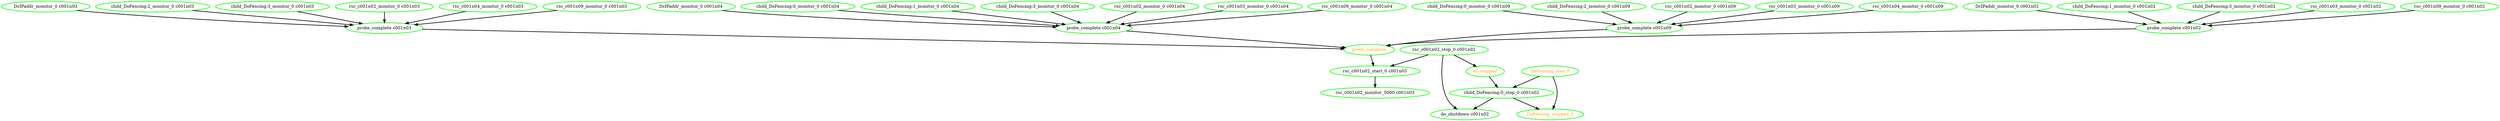  digraph "g" {
"DcIPaddr_monitor_0 c001n02" -> "probe_complete c001n02" [ style = bold]
"DcIPaddr_monitor_0 c001n02" [ style=bold color="green" fontcolor="black" ]
"DcIPaddr_monitor_0 c001n03" -> "probe_complete c001n03" [ style = bold]
"DcIPaddr_monitor_0 c001n03" [ style=bold color="green" fontcolor="black" ]
"DcIPaddr_monitor_0 c001n04" -> "probe_complete c001n04" [ style = bold]
"DcIPaddr_monitor_0 c001n04" [ style=bold color="green" fontcolor="black" ]
"DoFencing_stop_0" -> "DoFencing_stopped_0" [ style = bold]
"DoFencing_stop_0" -> "child_DoFencing:0_stop_0 c001n02" [ style = bold]
"DoFencing_stop_0" [ style=bold color="green" fontcolor="orange" ]
"DoFencing_stopped_0" [ style=bold color="green" fontcolor="orange" ]
"all_stopped" -> "child_DoFencing:0_stop_0 c001n02" [ style = bold]
"all_stopped" [ style=bold color="green" fontcolor="orange" ]
"child_DoFencing:0_monitor_0 c001n04" -> "probe_complete c001n04" [ style = bold]
"child_DoFencing:0_monitor_0 c001n04" [ style=bold color="green" fontcolor="black" ]
"child_DoFencing:0_monitor_0 c001n09" -> "probe_complete c001n09" [ style = bold]
"child_DoFencing:0_monitor_0 c001n09" [ style=bold color="green" fontcolor="black" ]
"child_DoFencing:0_stop_0 c001n02" -> "DoFencing_stopped_0" [ style = bold]
"child_DoFencing:0_stop_0 c001n02" -> "do_shutdown c001n02" [ style = bold]
"child_DoFencing:0_stop_0 c001n02" [ style=bold color="green" fontcolor="black" ]
"child_DoFencing:1_monitor_0 c001n02" -> "probe_complete c001n02" [ style = bold]
"child_DoFencing:1_monitor_0 c001n02" [ style=bold color="green" fontcolor="black" ]
"child_DoFencing:1_monitor_0 c001n04" -> "probe_complete c001n04" [ style = bold]
"child_DoFencing:1_monitor_0 c001n04" [ style=bold color="green" fontcolor="black" ]
"child_DoFencing:2_monitor_0 c001n03" -> "probe_complete c001n03" [ style = bold]
"child_DoFencing:2_monitor_0 c001n03" [ style=bold color="green" fontcolor="black" ]
"child_DoFencing:2_monitor_0 c001n09" -> "probe_complete c001n09" [ style = bold]
"child_DoFencing:2_monitor_0 c001n09" [ style=bold color="green" fontcolor="black" ]
"child_DoFencing:3_monitor_0 c001n02" -> "probe_complete c001n02" [ style = bold]
"child_DoFencing:3_monitor_0 c001n02" [ style=bold color="green" fontcolor="black" ]
"child_DoFencing:3_monitor_0 c001n03" -> "probe_complete c001n03" [ style = bold]
"child_DoFencing:3_monitor_0 c001n03" [ style=bold color="green" fontcolor="black" ]
"child_DoFencing:3_monitor_0 c001n04" -> "probe_complete c001n04" [ style = bold]
"child_DoFencing:3_monitor_0 c001n04" [ style=bold color="green" fontcolor="black" ]
"do_shutdown c001n02" [ style=bold color="green" fontcolor="black" ]
"probe_complete c001n02" -> "probe_complete" [ style = bold]
"probe_complete c001n02" [ style=bold color="green" fontcolor="black" ]
"probe_complete c001n03" -> "probe_complete" [ style = bold]
"probe_complete c001n03" [ style=bold color="green" fontcolor="black" ]
"probe_complete c001n04" -> "probe_complete" [ style = bold]
"probe_complete c001n04" [ style=bold color="green" fontcolor="black" ]
"probe_complete c001n09" -> "probe_complete" [ style = bold]
"probe_complete c001n09" [ style=bold color="green" fontcolor="black" ]
"probe_complete" -> "rsc_c001n02_start_0 c001n03" [ style = bold]
"probe_complete" [ style=bold color="green" fontcolor="orange" ]
"rsc_c001n02_monitor_0 c001n03" -> "probe_complete c001n03" [ style = bold]
"rsc_c001n02_monitor_0 c001n03" [ style=bold color="green" fontcolor="black" ]
"rsc_c001n02_monitor_0 c001n04" -> "probe_complete c001n04" [ style = bold]
"rsc_c001n02_monitor_0 c001n04" [ style=bold color="green" fontcolor="black" ]
"rsc_c001n02_monitor_0 c001n09" -> "probe_complete c001n09" [ style = bold]
"rsc_c001n02_monitor_0 c001n09" [ style=bold color="green" fontcolor="black" ]
"rsc_c001n02_monitor_5000 c001n03" [ style=bold color="green" fontcolor="black" ]
"rsc_c001n02_start_0 c001n03" -> "rsc_c001n02_monitor_5000 c001n03" [ style = bold]
"rsc_c001n02_start_0 c001n03" [ style=bold color="green" fontcolor="black" ]
"rsc_c001n02_stop_0 c001n02" -> "all_stopped" [ style = bold]
"rsc_c001n02_stop_0 c001n02" -> "do_shutdown c001n02" [ style = bold]
"rsc_c001n02_stop_0 c001n02" -> "rsc_c001n02_start_0 c001n03" [ style = bold]
"rsc_c001n02_stop_0 c001n02" [ style=bold color="green" fontcolor="black" ]
"rsc_c001n03_monitor_0 c001n02" -> "probe_complete c001n02" [ style = bold]
"rsc_c001n03_monitor_0 c001n02" [ style=bold color="green" fontcolor="black" ]
"rsc_c001n03_monitor_0 c001n04" -> "probe_complete c001n04" [ style = bold]
"rsc_c001n03_monitor_0 c001n04" [ style=bold color="green" fontcolor="black" ]
"rsc_c001n03_monitor_0 c001n09" -> "probe_complete c001n09" [ style = bold]
"rsc_c001n03_monitor_0 c001n09" [ style=bold color="green" fontcolor="black" ]
"rsc_c001n04_monitor_0 c001n03" -> "probe_complete c001n03" [ style = bold]
"rsc_c001n04_monitor_0 c001n03" [ style=bold color="green" fontcolor="black" ]
"rsc_c001n04_monitor_0 c001n09" -> "probe_complete c001n09" [ style = bold]
"rsc_c001n04_monitor_0 c001n09" [ style=bold color="green" fontcolor="black" ]
"rsc_c001n09_monitor_0 c001n02" -> "probe_complete c001n02" [ style = bold]
"rsc_c001n09_monitor_0 c001n02" [ style=bold color="green" fontcolor="black" ]
"rsc_c001n09_monitor_0 c001n03" -> "probe_complete c001n03" [ style = bold]
"rsc_c001n09_monitor_0 c001n03" [ style=bold color="green" fontcolor="black" ]
"rsc_c001n09_monitor_0 c001n04" -> "probe_complete c001n04" [ style = bold]
"rsc_c001n09_monitor_0 c001n04" [ style=bold color="green" fontcolor="black" ]
}
